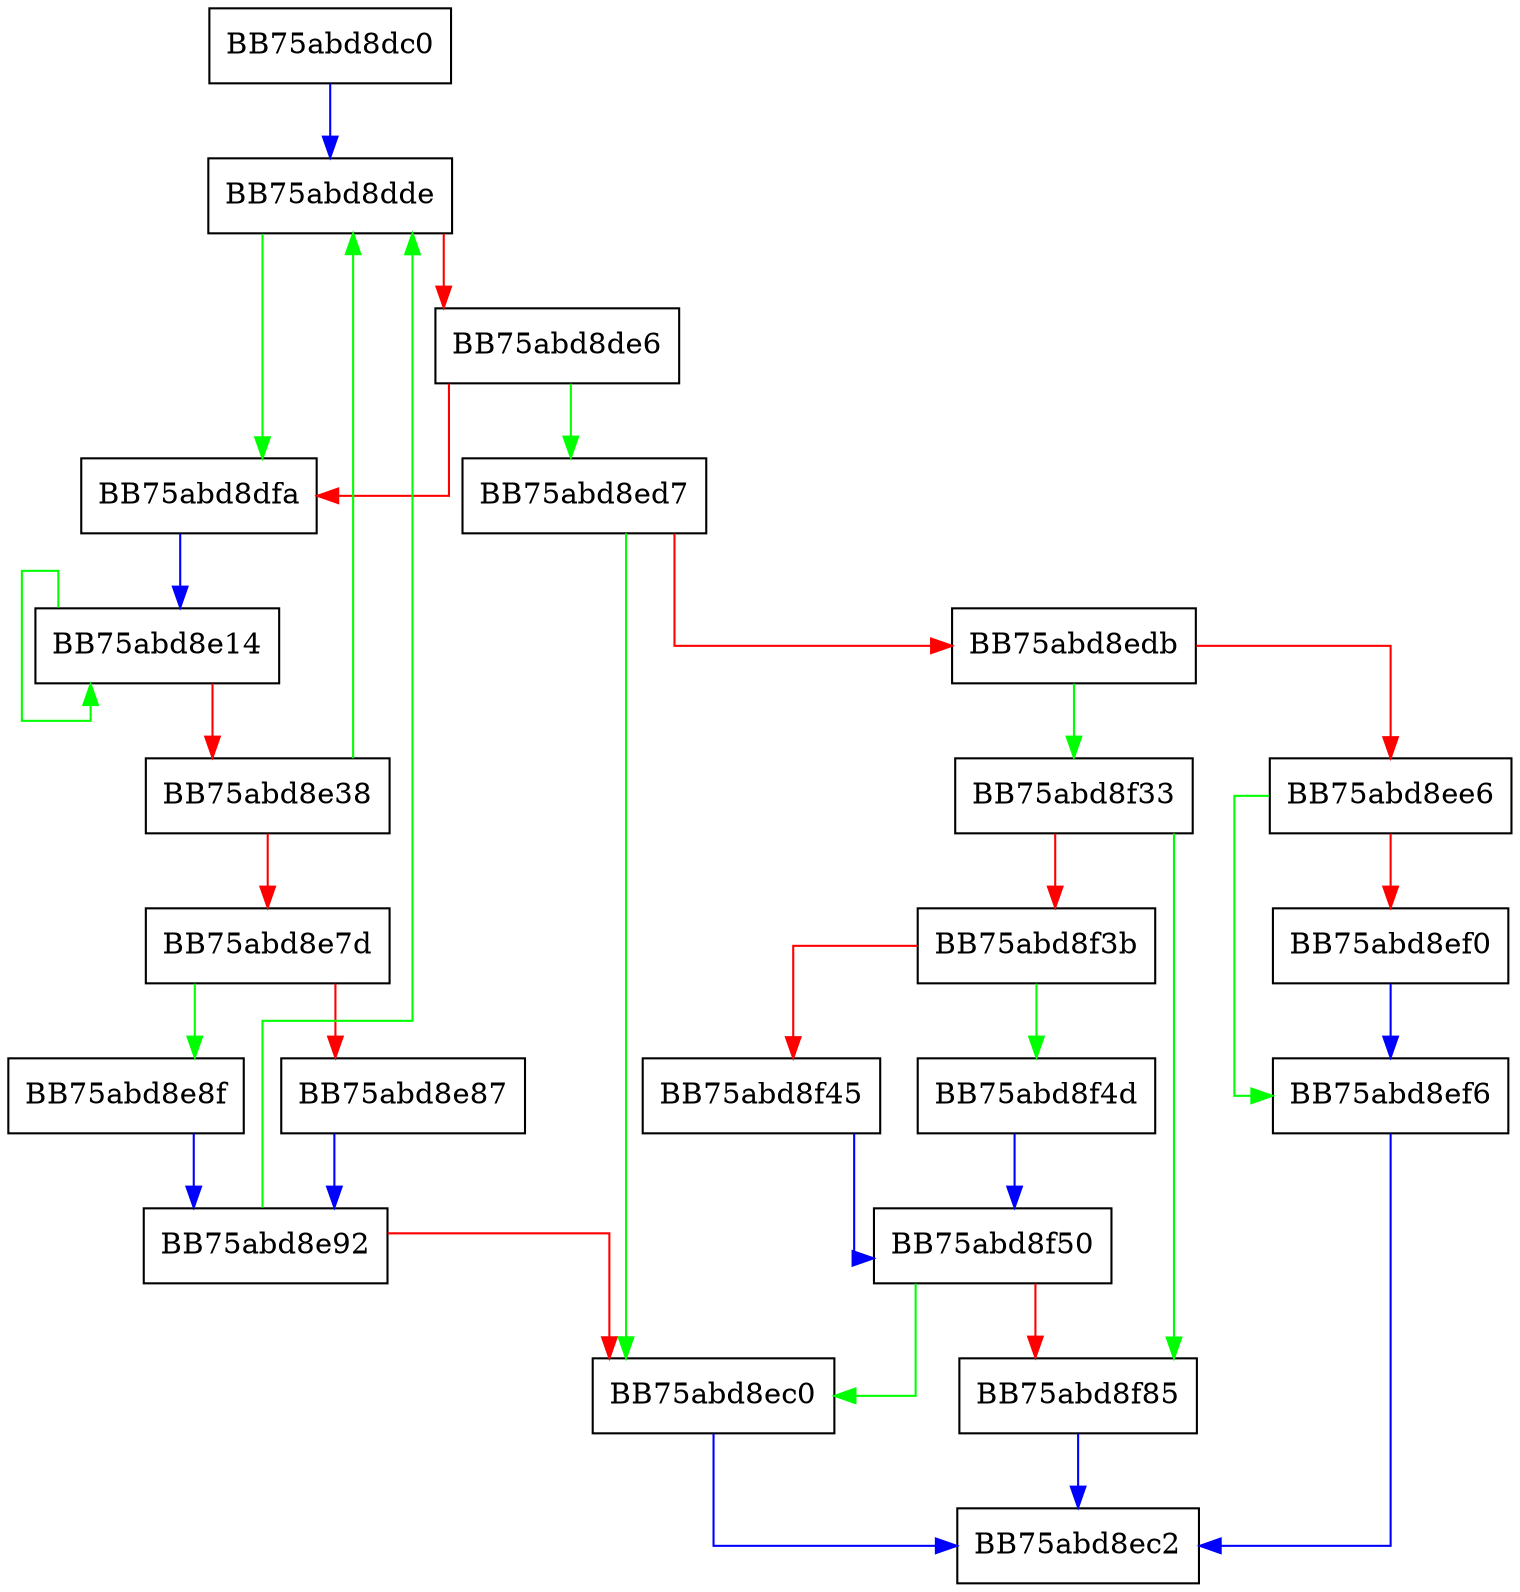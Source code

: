 digraph deflate_huff {
  node [shape="box"];
  graph [splines=ortho];
  BB75abd8dc0 -> BB75abd8dde [color="blue"];
  BB75abd8dde -> BB75abd8dfa [color="green"];
  BB75abd8dde -> BB75abd8de6 [color="red"];
  BB75abd8de6 -> BB75abd8ed7 [color="green"];
  BB75abd8de6 -> BB75abd8dfa [color="red"];
  BB75abd8dfa -> BB75abd8e14 [color="blue"];
  BB75abd8e14 -> BB75abd8e14 [color="green"];
  BB75abd8e14 -> BB75abd8e38 [color="red"];
  BB75abd8e38 -> BB75abd8dde [color="green"];
  BB75abd8e38 -> BB75abd8e7d [color="red"];
  BB75abd8e7d -> BB75abd8e8f [color="green"];
  BB75abd8e7d -> BB75abd8e87 [color="red"];
  BB75abd8e87 -> BB75abd8e92 [color="blue"];
  BB75abd8e8f -> BB75abd8e92 [color="blue"];
  BB75abd8e92 -> BB75abd8dde [color="green"];
  BB75abd8e92 -> BB75abd8ec0 [color="red"];
  BB75abd8ec0 -> BB75abd8ec2 [color="blue"];
  BB75abd8ed7 -> BB75abd8ec0 [color="green"];
  BB75abd8ed7 -> BB75abd8edb [color="red"];
  BB75abd8edb -> BB75abd8f33 [color="green"];
  BB75abd8edb -> BB75abd8ee6 [color="red"];
  BB75abd8ee6 -> BB75abd8ef6 [color="green"];
  BB75abd8ee6 -> BB75abd8ef0 [color="red"];
  BB75abd8ef0 -> BB75abd8ef6 [color="blue"];
  BB75abd8ef6 -> BB75abd8ec2 [color="blue"];
  BB75abd8f33 -> BB75abd8f85 [color="green"];
  BB75abd8f33 -> BB75abd8f3b [color="red"];
  BB75abd8f3b -> BB75abd8f4d [color="green"];
  BB75abd8f3b -> BB75abd8f45 [color="red"];
  BB75abd8f45 -> BB75abd8f50 [color="blue"];
  BB75abd8f4d -> BB75abd8f50 [color="blue"];
  BB75abd8f50 -> BB75abd8ec0 [color="green"];
  BB75abd8f50 -> BB75abd8f85 [color="red"];
  BB75abd8f85 -> BB75abd8ec2 [color="blue"];
}